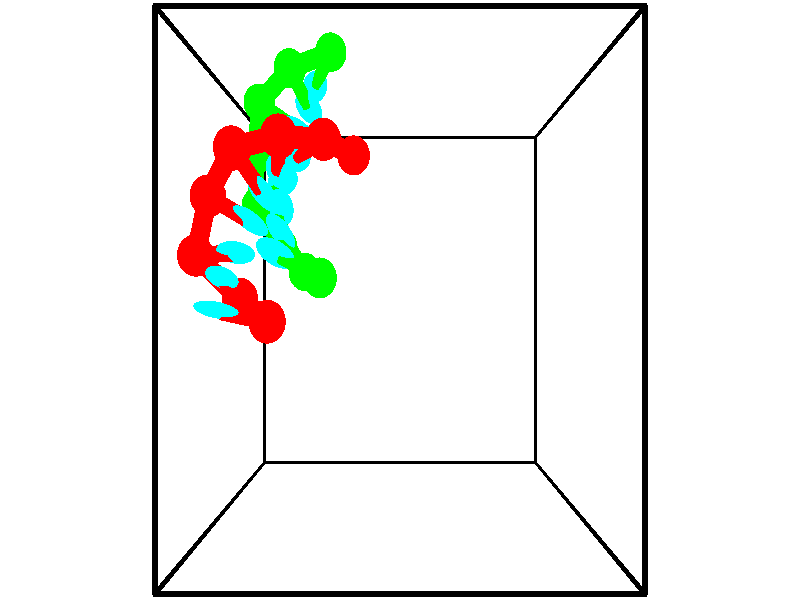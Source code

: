 // switches for output
#declare DRAW_BASES = 1; // possible values are 0, 1; only relevant for DNA ribbons
#declare DRAW_BASES_TYPE = 3; // possible values are 1, 2, 3; only relevant for DNA ribbons
#declare DRAW_FOG = 0; // set to 1 to enable fog

#include "colors.inc"

#include "transforms.inc"
background { rgb <1, 1, 1>}

#default {
   normal{
       ripples 0.25
       frequency 0.20
       turbulence 0.2
       lambda 5
   }
	finish {
		phong 0.1
		phong_size 40.
	}
}

// original window dimensions: 1024x640


// camera settings

camera {
	sky <-0, 1, 0>
	up <-0, 1, 0>
	right 1.6 * <1, 0, 0>
	location <2.5, 2.5, 11.1562>
	look_at <2.5, 2.5, 2.5>
	direction <0, 0, -8.6562>
	angle 67.0682
}


# declare cpy_camera_pos = <2.5, 2.5, 11.1562>;
# if (DRAW_FOG = 1)
fog {
	fog_type 2
	up vnormalize(cpy_camera_pos)
	color rgbt<1,1,1,0.3>
	distance 1e-5
	fog_alt 3e-3
	fog_offset 4
}
# end


// LIGHTS

# declare lum = 6;
global_settings {
	ambient_light rgb lum * <0.05, 0.05, 0.05>
	max_trace_level 15
}# declare cpy_direct_light_amount = 0.25;
light_source
{	1000 * <-1, -1, 1>,
	rgb lum * cpy_direct_light_amount
	parallel
}

light_source
{	1000 * <1, 1, -1>,
	rgb lum * cpy_direct_light_amount
	parallel
}

// strand 0

// nucleotide -1

// particle -1
sphere {
	<0.678276, 2.251986, 2.874225> 0.250000
	pigment { color rgbt <1,0,0,0> }
	no_shadow
}
cylinder {
	<0.345947, 2.330083, 3.082692>,  <0.146550, 2.376941, 3.207772>, 0.100000
	pigment { color rgbt <1,0,0,0> }
	no_shadow
}
cylinder {
	<0.345947, 2.330083, 3.082692>,  <0.678276, 2.251986, 2.874225>, 0.100000
	pigment { color rgbt <1,0,0,0> }
	no_shadow
}

// particle -1
sphere {
	<0.345947, 2.330083, 3.082692> 0.100000
	pigment { color rgbt <1,0,0,0> }
	no_shadow
}
sphere {
	0, 1
	scale<0.080000,0.200000,0.300000>
	matrix <0.055815, 0.960954, -0.271022,
		-0.553732, -0.196082, -0.809279,
		-0.830822, 0.195243, 0.521167,
		0.096701, 2.388656, 3.239042>
	pigment { color rgbt <0,1,1,0> }
	no_shadow
}
cylinder {
	<0.186778, 2.517382, 2.420404>,  <0.678276, 2.251986, 2.874225>, 0.130000
	pigment { color rgbt <1,0,0,0> }
	no_shadow
}

// nucleotide -1

// particle -1
sphere {
	<0.186778, 2.517382, 2.420404> 0.250000
	pigment { color rgbt <1,0,0,0> }
	no_shadow
}
cylinder {
	<0.148315, 2.649600, 2.795956>,  <0.125238, 2.728930, 3.021287>, 0.100000
	pigment { color rgbt <1,0,0,0> }
	no_shadow
}
cylinder {
	<0.148315, 2.649600, 2.795956>,  <0.186778, 2.517382, 2.420404>, 0.100000
	pigment { color rgbt <1,0,0,0> }
	no_shadow
}

// particle -1
sphere {
	<0.148315, 2.649600, 2.795956> 0.100000
	pigment { color rgbt <1,0,0,0> }
	no_shadow
}
sphere {
	0, 1
	scale<0.080000,0.200000,0.300000>
	matrix <0.025630, 0.943760, -0.329637,
		-0.995036, -0.007633, -0.099220,
		-0.096156, 0.330544, 0.938879,
		0.119469, 2.748763, 3.077620>
	pigment { color rgbt <0,1,1,0> }
	no_shadow
}
cylinder {
	<-0.415243, 3.027837, 2.548126>,  <0.186778, 2.517382, 2.420404>, 0.130000
	pigment { color rgbt <1,0,0,0> }
	no_shadow
}

// nucleotide -1

// particle -1
sphere {
	<-0.415243, 3.027837, 2.548126> 0.250000
	pigment { color rgbt <1,0,0,0> }
	no_shadow
}
cylinder {
	<-0.047909, 3.037275, 2.706165>,  <0.172492, 3.042937, 2.800989>, 0.100000
	pigment { color rgbt <1,0,0,0> }
	no_shadow
}
cylinder {
	<-0.047909, 3.037275, 2.706165>,  <-0.415243, 3.027837, 2.548126>, 0.100000
	pigment { color rgbt <1,0,0,0> }
	no_shadow
}

// particle -1
sphere {
	<-0.047909, 3.037275, 2.706165> 0.100000
	pigment { color rgbt <1,0,0,0> }
	no_shadow
}
sphere {
	0, 1
	scale<0.080000,0.200000,0.300000>
	matrix <0.185247, 0.856520, -0.481722,
		-0.349775, 0.515573, 0.782203,
		0.918336, 0.023594, 0.395098,
		0.227592, 3.044353, 2.824695>
	pigment { color rgbt <0,1,1,0> }
	no_shadow
}
cylinder {
	<-0.238849, 3.735880, 2.540284>,  <-0.415243, 3.027837, 2.548126>, 0.130000
	pigment { color rgbt <1,0,0,0> }
	no_shadow
}

// nucleotide -1

// particle -1
sphere {
	<-0.238849, 3.735880, 2.540284> 0.250000
	pigment { color rgbt <1,0,0,0> }
	no_shadow
}
cylinder {
	<0.115273, 3.560766, 2.602999>,  <0.327745, 3.455698, 2.640628>, 0.100000
	pigment { color rgbt <1,0,0,0> }
	no_shadow
}
cylinder {
	<0.115273, 3.560766, 2.602999>,  <-0.238849, 3.735880, 2.540284>, 0.100000
	pigment { color rgbt <1,0,0,0> }
	no_shadow
}

// particle -1
sphere {
	<0.115273, 3.560766, 2.602999> 0.100000
	pigment { color rgbt <1,0,0,0> }
	no_shadow
}
sphere {
	0, 1
	scale<0.080000,0.200000,0.300000>
	matrix <0.456387, 0.753359, -0.473455,
		0.089155, 0.490707, 0.866751,
		0.885303, -0.437785, 0.156787,
		0.380864, 3.429431, 2.650035>
	pigment { color rgbt <0,1,1,0> }
	no_shadow
}
cylinder {
	<0.224191, 4.216043, 2.969826>,  <-0.238849, 3.735880, 2.540284>, 0.130000
	pigment { color rgbt <1,0,0,0> }
	no_shadow
}

// nucleotide -1

// particle -1
sphere {
	<0.224191, 4.216043, 2.969826> 0.250000
	pigment { color rgbt <1,0,0,0> }
	no_shadow
}
cylinder {
	<0.408264, 3.960817, 2.722891>,  <0.518708, 3.807682, 2.574730>, 0.100000
	pigment { color rgbt <1,0,0,0> }
	no_shadow
}
cylinder {
	<0.408264, 3.960817, 2.722891>,  <0.224191, 4.216043, 2.969826>, 0.100000
	pigment { color rgbt <1,0,0,0> }
	no_shadow
}

// particle -1
sphere {
	<0.408264, 3.960817, 2.722891> 0.100000
	pigment { color rgbt <1,0,0,0> }
	no_shadow
}
sphere {
	0, 1
	scale<0.080000,0.200000,0.300000>
	matrix <0.351746, 0.769468, -0.533099,
		0.815172, 0.028178, 0.578533,
		0.460184, -0.638064, -0.617337,
		0.546319, 3.769398, 2.537690>
	pigment { color rgbt <0,1,1,0> }
	no_shadow
}
cylinder {
	<0.858297, 4.347706, 2.979176>,  <0.224191, 4.216043, 2.969826>, 0.130000
	pigment { color rgbt <1,0,0,0> }
	no_shadow
}

// nucleotide -1

// particle -1
sphere {
	<0.858297, 4.347706, 2.979176> 0.250000
	pigment { color rgbt <1,0,0,0> }
	no_shadow
}
cylinder {
	<0.780659, 4.175294, 2.626690>,  <0.734076, 4.071847, 2.415198>, 0.100000
	pigment { color rgbt <1,0,0,0> }
	no_shadow
}
cylinder {
	<0.780659, 4.175294, 2.626690>,  <0.858297, 4.347706, 2.979176>, 0.100000
	pigment { color rgbt <1,0,0,0> }
	no_shadow
}

// particle -1
sphere {
	<0.780659, 4.175294, 2.626690> 0.100000
	pigment { color rgbt <1,0,0,0> }
	no_shadow
}
sphere {
	0, 1
	scale<0.080000,0.200000,0.300000>
	matrix <0.465828, 0.750062, -0.469481,
		0.863326, -0.501619, 0.055201,
		-0.194096, -0.431029, -0.881216,
		0.722430, 4.045986, 2.362325>
	pigment { color rgbt <0,1,1,0> }
	no_shadow
}
cylinder {
	<1.409997, 4.404054, 2.566111>,  <0.858297, 4.347706, 2.979176>, 0.130000
	pigment { color rgbt <1,0,0,0> }
	no_shadow
}

// nucleotide -1

// particle -1
sphere {
	<1.409997, 4.404054, 2.566111> 0.250000
	pigment { color rgbt <1,0,0,0> }
	no_shadow
}
cylinder {
	<1.136303, 4.336885, 2.282245>,  <0.972086, 4.296584, 2.111926>, 0.100000
	pigment { color rgbt <1,0,0,0> }
	no_shadow
}
cylinder {
	<1.136303, 4.336885, 2.282245>,  <1.409997, 4.404054, 2.566111>, 0.100000
	pigment { color rgbt <1,0,0,0> }
	no_shadow
}

// particle -1
sphere {
	<1.136303, 4.336885, 2.282245> 0.100000
	pigment { color rgbt <1,0,0,0> }
	no_shadow
}
sphere {
	0, 1
	scale<0.080000,0.200000,0.300000>
	matrix <0.409934, 0.716264, -0.564730,
		0.603137, -0.677325, -0.421256,
		-0.684236, -0.167922, -0.709664,
		0.931032, 4.286508, 2.069346>
	pigment { color rgbt <0,1,1,0> }
	no_shadow
}
cylinder {
	<1.788430, 4.343428, 1.916775>,  <1.409997, 4.404054, 2.566111>, 0.130000
	pigment { color rgbt <1,0,0,0> }
	no_shadow
}

// nucleotide -1

// particle -1
sphere {
	<1.788430, 4.343428, 1.916775> 0.250000
	pigment { color rgbt <1,0,0,0> }
	no_shadow
}
cylinder {
	<1.412842, 4.471812, 1.867270>,  <1.187489, 4.548843, 1.837567>, 0.100000
	pigment { color rgbt <1,0,0,0> }
	no_shadow
}
cylinder {
	<1.412842, 4.471812, 1.867270>,  <1.788430, 4.343428, 1.916775>, 0.100000
	pigment { color rgbt <1,0,0,0> }
	no_shadow
}

// particle -1
sphere {
	<1.412842, 4.471812, 1.867270> 0.100000
	pigment { color rgbt <1,0,0,0> }
	no_shadow
}
sphere {
	0, 1
	scale<0.080000,0.200000,0.300000>
	matrix <0.332419, 0.754063, -0.566468,
		-0.088489, -0.573038, -0.814738,
		-0.938971, 0.320961, -0.123763,
		1.131150, 4.568100, 1.830141>
	pigment { color rgbt <0,1,1,0> }
	no_shadow
}
// strand 1

// nucleotide -1

// particle -1
sphere {
	<1.384028, 5.837264, 1.401856> 0.250000
	pigment { color rgbt <0,1,0,0> }
	no_shadow
}
cylinder {
	<1.192215, 5.655679, 1.101465>,  <1.077127, 5.546728, 0.921231>, 0.100000
	pigment { color rgbt <0,1,0,0> }
	no_shadow
}
cylinder {
	<1.192215, 5.655679, 1.101465>,  <1.384028, 5.837264, 1.401856>, 0.100000
	pigment { color rgbt <0,1,0,0> }
	no_shadow
}

// particle -1
sphere {
	<1.192215, 5.655679, 1.101465> 0.100000
	pigment { color rgbt <0,1,0,0> }
	no_shadow
}
sphere {
	0, 1
	scale<0.080000,0.200000,0.300000>
	matrix <-0.189356, -0.782098, 0.593689,
		-0.856850, 0.426896, 0.289082,
		-0.479534, -0.453963, -0.750976,
		1.048355, 5.519490, 0.876172>
	pigment { color rgbt <0,1,1,0> }
	no_shadow
}
cylinder {
	<0.764867, 5.540938, 1.646644>,  <1.384028, 5.837264, 1.401856>, 0.130000
	pigment { color rgbt <0,1,0,0> }
	no_shadow
}

// nucleotide -1

// particle -1
sphere {
	<0.764867, 5.540938, 1.646644> 0.250000
	pigment { color rgbt <0,1,0,0> }
	no_shadow
}
cylinder {
	<0.887756, 5.329636, 1.330023>,  <0.961490, 5.202854, 1.140050>, 0.100000
	pigment { color rgbt <0,1,0,0> }
	no_shadow
}
cylinder {
	<0.887756, 5.329636, 1.330023>,  <0.764867, 5.540938, 1.646644>, 0.100000
	pigment { color rgbt <0,1,0,0> }
	no_shadow
}

// particle -1
sphere {
	<0.887756, 5.329636, 1.330023> 0.100000
	pigment { color rgbt <0,1,0,0> }
	no_shadow
}
sphere {
	0, 1
	scale<0.080000,0.200000,0.300000>
	matrix <-0.033157, -0.837218, 0.545863,
		-0.951060, -0.141456, -0.274729,
		0.307224, -0.528257, -0.791554,
		0.979924, 5.171158, 1.092557>
	pigment { color rgbt <0,1,1,0> }
	no_shadow
}
cylinder {
	<0.245232, 5.134132, 1.463747>,  <0.764867, 5.540938, 1.646644>, 0.130000
	pigment { color rgbt <0,1,0,0> }
	no_shadow
}

// nucleotide -1

// particle -1
sphere {
	<0.245232, 5.134132, 1.463747> 0.250000
	pigment { color rgbt <0,1,0,0> }
	no_shadow
}
cylinder {
	<0.587769, 4.948758, 1.372614>,  <0.793290, 4.837534, 1.317934>, 0.100000
	pigment { color rgbt <0,1,0,0> }
	no_shadow
}
cylinder {
	<0.587769, 4.948758, 1.372614>,  <0.245232, 5.134132, 1.463747>, 0.100000
	pigment { color rgbt <0,1,0,0> }
	no_shadow
}

// particle -1
sphere {
	<0.587769, 4.948758, 1.372614> 0.100000
	pigment { color rgbt <0,1,0,0> }
	no_shadow
}
sphere {
	0, 1
	scale<0.080000,0.200000,0.300000>
	matrix <-0.322895, -0.824821, 0.464121,
		-0.403011, -0.323880, -0.855970,
		0.856341, -0.463434, -0.227833,
		0.844671, 4.809728, 1.304264>
	pigment { color rgbt <0,1,1,0> }
	no_shadow
}
cylinder {
	<0.086825, 4.476470, 1.110123>,  <0.245232, 5.134132, 1.463747>, 0.130000
	pigment { color rgbt <0,1,0,0> }
	no_shadow
}

// nucleotide -1

// particle -1
sphere {
	<0.086825, 4.476470, 1.110123> 0.250000
	pigment { color rgbt <0,1,0,0> }
	no_shadow
}
cylinder {
	<0.447266, 4.415100, 1.272346>,  <0.663530, 4.378278, 1.369680>, 0.100000
	pigment { color rgbt <0,1,0,0> }
	no_shadow
}
cylinder {
	<0.447266, 4.415100, 1.272346>,  <0.086825, 4.476470, 1.110123>, 0.100000
	pigment { color rgbt <0,1,0,0> }
	no_shadow
}

// particle -1
sphere {
	<0.447266, 4.415100, 1.272346> 0.100000
	pigment { color rgbt <0,1,0,0> }
	no_shadow
}
sphere {
	0, 1
	scale<0.080000,0.200000,0.300000>
	matrix <-0.330342, -0.848763, 0.412887,
		0.280875, -0.506026, -0.815504,
		0.901101, -0.153426, 0.405558,
		0.717596, 4.369072, 1.394014>
	pigment { color rgbt <0,1,1,0> }
	no_shadow
}
cylinder {
	<0.155580, 3.782040, 1.241892>,  <0.086825, 4.476470, 1.110123>, 0.130000
	pigment { color rgbt <0,1,0,0> }
	no_shadow
}

// nucleotide -1

// particle -1
sphere {
	<0.155580, 3.782040, 1.241892> 0.250000
	pigment { color rgbt <0,1,0,0> }
	no_shadow
}
cylinder {
	<0.438942, 3.937051, 1.477854>,  <0.608959, 4.030057, 1.619431>, 0.100000
	pigment { color rgbt <0,1,0,0> }
	no_shadow
}
cylinder {
	<0.438942, 3.937051, 1.477854>,  <0.155580, 3.782040, 1.241892>, 0.100000
	pigment { color rgbt <0,1,0,0> }
	no_shadow
}

// particle -1
sphere {
	<0.438942, 3.937051, 1.477854> 0.100000
	pigment { color rgbt <0,1,0,0> }
	no_shadow
}
sphere {
	0, 1
	scale<0.080000,0.200000,0.300000>
	matrix <-0.162717, -0.723604, 0.670761,
		0.686794, -0.571157, -0.449547,
		0.708404, 0.387526, 0.589904,
		0.651463, 4.053309, 1.654825>
	pigment { color rgbt <0,1,1,0> }
	no_shadow
}
cylinder {
	<0.573729, 3.226922, 1.341429>,  <0.155580, 3.782040, 1.241892>, 0.130000
	pigment { color rgbt <0,1,0,0> }
	no_shadow
}

// nucleotide -1

// particle -1
sphere {
	<0.573729, 3.226922, 1.341429> 0.250000
	pigment { color rgbt <0,1,0,0> }
	no_shadow
}
cylinder {
	<0.627304, 3.490011, 1.637932>,  <0.659449, 3.647865, 1.815833>, 0.100000
	pigment { color rgbt <0,1,0,0> }
	no_shadow
}
cylinder {
	<0.627304, 3.490011, 1.637932>,  <0.573729, 3.226922, 1.341429>, 0.100000
	pigment { color rgbt <0,1,0,0> }
	no_shadow
}

// particle -1
sphere {
	<0.627304, 3.490011, 1.637932> 0.100000
	pigment { color rgbt <0,1,0,0> }
	no_shadow
}
sphere {
	0, 1
	scale<0.080000,0.200000,0.300000>
	matrix <-0.197568, -0.715258, 0.670353,
		0.971096, -0.236235, 0.034144,
		0.133939, 0.657723, 0.741256,
		0.667486, 3.687328, 1.860309>
	pigment { color rgbt <0,1,1,0> }
	no_shadow
}
cylinder {
	<1.012894, 2.865785, 1.713477>,  <0.573729, 3.226922, 1.341429>, 0.130000
	pigment { color rgbt <0,1,0,0> }
	no_shadow
}

// nucleotide -1

// particle -1
sphere {
	<1.012894, 2.865785, 1.713477> 0.250000
	pigment { color rgbt <0,1,0,0> }
	no_shadow
}
cylinder {
	<0.843651, 3.139719, 1.950788>,  <0.742105, 3.304080, 2.093175>, 0.100000
	pigment { color rgbt <0,1,0,0> }
	no_shadow
}
cylinder {
	<0.843651, 3.139719, 1.950788>,  <1.012894, 2.865785, 1.713477>, 0.100000
	pigment { color rgbt <0,1,0,0> }
	no_shadow
}

// particle -1
sphere {
	<0.843651, 3.139719, 1.950788> 0.100000
	pigment { color rgbt <0,1,0,0> }
	no_shadow
}
sphere {
	0, 1
	scale<0.080000,0.200000,0.300000>
	matrix <-0.398676, -0.728697, 0.556828,
		0.813657, -0.000928, 0.581345,
		-0.423108, 0.684835, 0.593279,
		0.716718, 3.345170, 2.128772>
	pigment { color rgbt <0,1,1,0> }
	no_shadow
}
cylinder {
	<1.319743, 2.770553, 2.282846>,  <1.012894, 2.865785, 1.713477>, 0.130000
	pigment { color rgbt <0,1,0,0> }
	no_shadow
}

// nucleotide -1

// particle -1
sphere {
	<1.319743, 2.770553, 2.282846> 0.250000
	pigment { color rgbt <0,1,0,0> }
	no_shadow
}
cylinder {
	<0.962158, 2.939129, 2.343798>,  <0.747607, 3.040275, 2.380369>, 0.100000
	pigment { color rgbt <0,1,0,0> }
	no_shadow
}
cylinder {
	<0.962158, 2.939129, 2.343798>,  <1.319743, 2.770553, 2.282846>, 0.100000
	pigment { color rgbt <0,1,0,0> }
	no_shadow
}

// particle -1
sphere {
	<0.962158, 2.939129, 2.343798> 0.100000
	pigment { color rgbt <0,1,0,0> }
	no_shadow
}
sphere {
	0, 1
	scale<0.080000,0.200000,0.300000>
	matrix <-0.195729, -0.673057, 0.713221,
		0.403140, 0.607768, 0.684176,
		-0.893962, 0.421441, 0.152379,
		0.693970, 3.065561, 2.389511>
	pigment { color rgbt <0,1,1,0> }
	no_shadow
}
// box output
cylinder {
	<0.000000, 0.000000, 0.000000>,  <5.000000, 0.000000, 0.000000>, 0.025000
	pigment { color rgbt <0,0,0,0> }
	no_shadow
}
cylinder {
	<0.000000, 0.000000, 0.000000>,  <0.000000, 5.000000, 0.000000>, 0.025000
	pigment { color rgbt <0,0,0,0> }
	no_shadow
}
cylinder {
	<0.000000, 0.000000, 0.000000>,  <0.000000, 0.000000, 5.000000>, 0.025000
	pigment { color rgbt <0,0,0,0> }
	no_shadow
}
cylinder {
	<5.000000, 5.000000, 5.000000>,  <0.000000, 5.000000, 5.000000>, 0.025000
	pigment { color rgbt <0,0,0,0> }
	no_shadow
}
cylinder {
	<5.000000, 5.000000, 5.000000>,  <5.000000, 0.000000, 5.000000>, 0.025000
	pigment { color rgbt <0,0,0,0> }
	no_shadow
}
cylinder {
	<5.000000, 5.000000, 5.000000>,  <5.000000, 5.000000, 0.000000>, 0.025000
	pigment { color rgbt <0,0,0,0> }
	no_shadow
}
cylinder {
	<0.000000, 0.000000, 5.000000>,  <0.000000, 5.000000, 5.000000>, 0.025000
	pigment { color rgbt <0,0,0,0> }
	no_shadow
}
cylinder {
	<0.000000, 0.000000, 5.000000>,  <5.000000, 0.000000, 5.000000>, 0.025000
	pigment { color rgbt <0,0,0,0> }
	no_shadow
}
cylinder {
	<5.000000, 5.000000, 0.000000>,  <0.000000, 5.000000, 0.000000>, 0.025000
	pigment { color rgbt <0,0,0,0> }
	no_shadow
}
cylinder {
	<5.000000, 5.000000, 0.000000>,  <5.000000, 0.000000, 0.000000>, 0.025000
	pigment { color rgbt <0,0,0,0> }
	no_shadow
}
cylinder {
	<5.000000, 0.000000, 5.000000>,  <5.000000, 0.000000, 0.000000>, 0.025000
	pigment { color rgbt <0,0,0,0> }
	no_shadow
}
cylinder {
	<0.000000, 5.000000, 0.000000>,  <0.000000, 5.000000, 5.000000>, 0.025000
	pigment { color rgbt <0,0,0,0> }
	no_shadow
}
// end of box output
